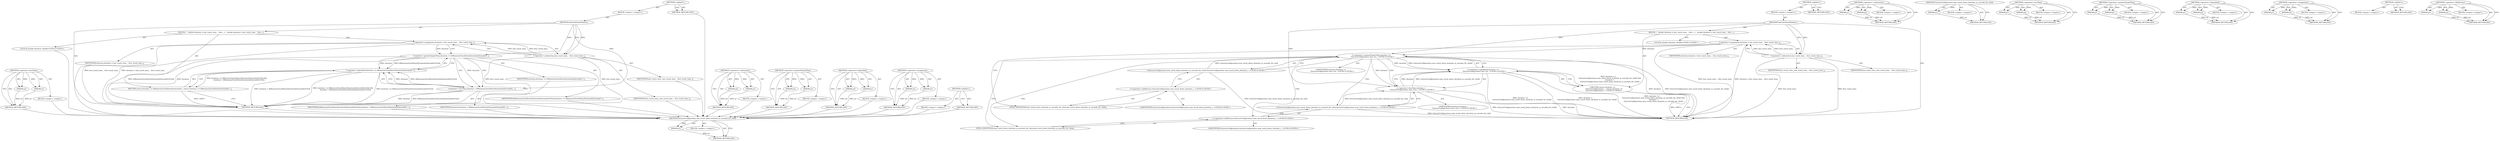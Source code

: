 digraph "&lt;operator&gt;.fieldAccess" {
vulnerable_63 [label=<(METHOD,&lt;operator&gt;.lessThan)>];
vulnerable_64 [label=<(PARAM,p1)>];
vulnerable_65 [label=<(PARAM,p2)>];
vulnerable_66 [label=<(BLOCK,&lt;empty&gt;,&lt;empty&gt;)>];
vulnerable_67 [label=<(METHOD_RETURN,ANY)>];
vulnerable_6 [label=<(METHOD,&lt;global&gt;)<SUB>1</SUB>>];
vulnerable_7 [label=<(BLOCK,&lt;empty&gt;,&lt;empty&gt;)<SUB>1</SUB>>];
vulnerable_8 [label=<(METHOD,IsInClickTimeWindow)<SUB>1</SUB>>];
vulnerable_9 [label=<(BLOCK,{
   double duration = last_touch_time_ - first...,{
   double duration = last_touch_time_ - first...)<SUB>1</SUB>>];
vulnerable_10 [label="<(LOCAL,double duration: double)<SUB>2</SUB>>"];
vulnerable_11 [label=<(&lt;operator&gt;.assignment,duration = last_touch_time_ - first_touch_time_)<SUB>2</SUB>>];
vulnerable_12 [label=<(IDENTIFIER,duration,duration = last_touch_time_ - first_touch_time_)<SUB>2</SUB>>];
vulnerable_13 [label=<(&lt;operator&gt;.subtraction,last_touch_time_ - first_touch_time_)<SUB>2</SUB>>];
vulnerable_14 [label=<(IDENTIFIER,last_touch_time_,last_touch_time_ - first_touch_time_)<SUB>2</SUB>>];
vulnerable_15 [label=<(IDENTIFIER,first_touch_time_,last_touch_time_ - first_touch_time_)<SUB>2</SUB>>];
vulnerable_16 [label=<(RETURN,return duration &gt;= kMinimumTouchDownDurationInS...,return duration &gt;= kMinimumTouchDownDurationInS...)<SUB>3</SUB>>];
vulnerable_17 [label=<(&lt;operator&gt;.logicalAnd,duration &gt;= kMinimumTouchDownDurationInSecondsF...)<SUB>3</SUB>>];
vulnerable_18 [label=<(&lt;operator&gt;.greaterEqualsThan,duration &gt;= kMinimumTouchDownDurationInSecondsF...)<SUB>3</SUB>>];
vulnerable_19 [label=<(IDENTIFIER,duration,duration &gt;= kMinimumTouchDownDurationInSecondsF...)<SUB>3</SUB>>];
vulnerable_20 [label=<(IDENTIFIER,kMinimumTouchDownDurationInSecondsForClick,duration &gt;= kMinimumTouchDownDurationInSecondsF...)<SUB>3</SUB>>];
vulnerable_21 [label=<(&lt;operator&gt;.lessThan,duration &lt; kMaximumTouchDownDurationInSecondsFo...)<SUB>4</SUB>>];
vulnerable_22 [label=<(IDENTIFIER,duration,duration &lt; kMaximumTouchDownDurationInSecondsFo...)<SUB>4</SUB>>];
vulnerable_23 [label=<(IDENTIFIER,kMaximumTouchDownDurationInSecondsForClick,duration &lt; kMaximumTouchDownDurationInSecondsFo...)<SUB>4</SUB>>];
vulnerable_24 [label=<(METHOD_RETURN,bool)<SUB>1</SUB>>];
vulnerable_26 [label=<(METHOD_RETURN,ANY)<SUB>1</SUB>>];
vulnerable_48 [label=<(METHOD,&lt;operator&gt;.subtraction)>];
vulnerable_49 [label=<(PARAM,p1)>];
vulnerable_50 [label=<(PARAM,p2)>];
vulnerable_51 [label=<(BLOCK,&lt;empty&gt;,&lt;empty&gt;)>];
vulnerable_52 [label=<(METHOD_RETURN,ANY)>];
vulnerable_58 [label=<(METHOD,&lt;operator&gt;.greaterEqualsThan)>];
vulnerable_59 [label=<(PARAM,p1)>];
vulnerable_60 [label=<(PARAM,p2)>];
vulnerable_61 [label=<(BLOCK,&lt;empty&gt;,&lt;empty&gt;)>];
vulnerable_62 [label=<(METHOD_RETURN,ANY)>];
vulnerable_53 [label=<(METHOD,&lt;operator&gt;.logicalAnd)>];
vulnerable_54 [label=<(PARAM,p1)>];
vulnerable_55 [label=<(PARAM,p2)>];
vulnerable_56 [label=<(BLOCK,&lt;empty&gt;,&lt;empty&gt;)>];
vulnerable_57 [label=<(METHOD_RETURN,ANY)>];
vulnerable_43 [label=<(METHOD,&lt;operator&gt;.assignment)>];
vulnerable_44 [label=<(PARAM,p1)>];
vulnerable_45 [label=<(PARAM,p2)>];
vulnerable_46 [label=<(BLOCK,&lt;empty&gt;,&lt;empty&gt;)>];
vulnerable_47 [label=<(METHOD_RETURN,ANY)>];
vulnerable_37 [label=<(METHOD,&lt;global&gt;)<SUB>1</SUB>>];
vulnerable_38 [label=<(BLOCK,&lt;empty&gt;,&lt;empty&gt;)>];
vulnerable_39 [label=<(METHOD_RETURN,ANY)>];
fixed_69 [label=<(METHOD,GestureConfiguration.min_touch_down_duration_in_seconds_for_click)>];
fixed_70 [label=<(PARAM,p1)>];
fixed_71 [label=<(BLOCK,&lt;empty&gt;,&lt;empty&gt;)>];
fixed_72 [label=<(METHOD_RETURN,ANY)>];
fixed_6 [label=<(METHOD,&lt;global&gt;)<SUB>1</SUB>>];
fixed_7 [label=<(BLOCK,&lt;empty&gt;,&lt;empty&gt;)<SUB>1</SUB>>];
fixed_8 [label=<(METHOD,IsInClickTimeWindow)<SUB>1</SUB>>];
fixed_9 [label=<(BLOCK,{
   double duration = last_touch_time_ - first...,{
   double duration = last_touch_time_ - first...)<SUB>1</SUB>>];
fixed_10 [label="<(LOCAL,double duration: double)<SUB>2</SUB>>"];
fixed_11 [label=<(&lt;operator&gt;.assignment,duration = last_touch_time_ - first_touch_time_)<SUB>2</SUB>>];
fixed_12 [label=<(IDENTIFIER,duration,duration = last_touch_time_ - first_touch_time_)<SUB>2</SUB>>];
fixed_13 [label=<(&lt;operator&gt;.subtraction,last_touch_time_ - first_touch_time_)<SUB>2</SUB>>];
fixed_14 [label=<(IDENTIFIER,last_touch_time_,last_touch_time_ - first_touch_time_)<SUB>2</SUB>>];
fixed_15 [label=<(IDENTIFIER,first_touch_time_,last_touch_time_ - first_touch_time_)<SUB>2</SUB>>];
fixed_16 [label="<(RETURN,return duration &gt;=
      GestureConfiguration::...,return duration &gt;=
      GestureConfiguration::...)<SUB>3</SUB>>"];
fixed_17 [label="<(&lt;operator&gt;.logicalAnd,duration &gt;=
      GestureConfiguration::min_tou...)<SUB>3</SUB>>"];
fixed_18 [label="<(&lt;operator&gt;.greaterEqualsThan,duration &gt;=
      GestureConfiguration::min_tou...)<SUB>3</SUB>>"];
fixed_19 [label="<(IDENTIFIER,duration,duration &gt;=
      GestureConfiguration::min_tou...)<SUB>3</SUB>>"];
fixed_20 [label="<(GestureConfiguration.min_touch_down_duration_in_seconds_for_click,GestureConfiguration::min_touch_down_duration_i...)<SUB>4</SUB>>"];
fixed_21 [label="<(&lt;operator&gt;.fieldAccess,GestureConfiguration::min_touch_down_duration_i...)<SUB>4</SUB>>"];
fixed_22 [label="<(IDENTIFIER,GestureConfiguration,GestureConfiguration::min_touch_down_duration_i...)<SUB>4</SUB>>"];
fixed_23 [label=<(FIELD_IDENTIFIER,min_touch_down_duration_in_seconds_for_click,min_touch_down_duration_in_seconds_for_click)<SUB>4</SUB>>];
fixed_24 [label="<(&lt;operator&gt;.lessThan,duration &lt;
      GestureConfiguration::max_touc...)<SUB>5</SUB>>"];
fixed_25 [label="<(IDENTIFIER,duration,duration &lt;
      GestureConfiguration::max_touc...)<SUB>5</SUB>>"];
fixed_26 [label="<(GestureConfiguration.max_touch_down_duration_in_seconds_for_click,GestureConfiguration::max_touch_down_duration_i...)<SUB>6</SUB>>"];
fixed_27 [label="<(&lt;operator&gt;.fieldAccess,GestureConfiguration::max_touch_down_duration_i...)<SUB>6</SUB>>"];
fixed_28 [label="<(IDENTIFIER,GestureConfiguration,GestureConfiguration::max_touch_down_duration_i...)<SUB>6</SUB>>"];
fixed_29 [label=<(FIELD_IDENTIFIER,max_touch_down_duration_in_seconds_for_click,max_touch_down_duration_in_seconds_for_click)<SUB>6</SUB>>];
fixed_30 [label=<(METHOD_RETURN,bool)<SUB>1</SUB>>];
fixed_32 [label=<(METHOD_RETURN,ANY)<SUB>1</SUB>>];
fixed_54 [label=<(METHOD,&lt;operator&gt;.subtraction)>];
fixed_55 [label=<(PARAM,p1)>];
fixed_56 [label=<(PARAM,p2)>];
fixed_57 [label=<(BLOCK,&lt;empty&gt;,&lt;empty&gt;)>];
fixed_58 [label=<(METHOD_RETURN,ANY)>];
fixed_83 [label=<(METHOD,GestureConfiguration.max_touch_down_duration_in_seconds_for_click)>];
fixed_84 [label=<(PARAM,p1)>];
fixed_85 [label=<(BLOCK,&lt;empty&gt;,&lt;empty&gt;)>];
fixed_86 [label=<(METHOD_RETURN,ANY)>];
fixed_78 [label=<(METHOD,&lt;operator&gt;.lessThan)>];
fixed_79 [label=<(PARAM,p1)>];
fixed_80 [label=<(PARAM,p2)>];
fixed_81 [label=<(BLOCK,&lt;empty&gt;,&lt;empty&gt;)>];
fixed_82 [label=<(METHOD_RETURN,ANY)>];
fixed_64 [label=<(METHOD,&lt;operator&gt;.greaterEqualsThan)>];
fixed_65 [label=<(PARAM,p1)>];
fixed_66 [label=<(PARAM,p2)>];
fixed_67 [label=<(BLOCK,&lt;empty&gt;,&lt;empty&gt;)>];
fixed_68 [label=<(METHOD_RETURN,ANY)>];
fixed_59 [label=<(METHOD,&lt;operator&gt;.logicalAnd)>];
fixed_60 [label=<(PARAM,p1)>];
fixed_61 [label=<(PARAM,p2)>];
fixed_62 [label=<(BLOCK,&lt;empty&gt;,&lt;empty&gt;)>];
fixed_63 [label=<(METHOD_RETURN,ANY)>];
fixed_49 [label=<(METHOD,&lt;operator&gt;.assignment)>];
fixed_50 [label=<(PARAM,p1)>];
fixed_51 [label=<(PARAM,p2)>];
fixed_52 [label=<(BLOCK,&lt;empty&gt;,&lt;empty&gt;)>];
fixed_53 [label=<(METHOD_RETURN,ANY)>];
fixed_43 [label=<(METHOD,&lt;global&gt;)<SUB>1</SUB>>];
fixed_44 [label=<(BLOCK,&lt;empty&gt;,&lt;empty&gt;)>];
fixed_45 [label=<(METHOD_RETURN,ANY)>];
fixed_73 [label=<(METHOD,&lt;operator&gt;.fieldAccess)>];
fixed_74 [label=<(PARAM,p1)>];
fixed_75 [label=<(PARAM,p2)>];
fixed_76 [label=<(BLOCK,&lt;empty&gt;,&lt;empty&gt;)>];
fixed_77 [label=<(METHOD_RETURN,ANY)>];
vulnerable_63 -> vulnerable_64  [key=0, label="AST: "];
vulnerable_63 -> vulnerable_64  [key=1, label="DDG: "];
vulnerable_63 -> vulnerable_66  [key=0, label="AST: "];
vulnerable_63 -> vulnerable_65  [key=0, label="AST: "];
vulnerable_63 -> vulnerable_65  [key=1, label="DDG: "];
vulnerable_63 -> vulnerable_67  [key=0, label="AST: "];
vulnerable_63 -> vulnerable_67  [key=1, label="CFG: "];
vulnerable_64 -> vulnerable_67  [key=0, label="DDG: p1"];
vulnerable_65 -> vulnerable_67  [key=0, label="DDG: p2"];
vulnerable_66 -> fixed_69  [key=0];
vulnerable_67 -> fixed_69  [key=0];
vulnerable_6 -> vulnerable_7  [key=0, label="AST: "];
vulnerable_6 -> vulnerable_26  [key=0, label="AST: "];
vulnerable_6 -> vulnerable_26  [key=1, label="CFG: "];
vulnerable_7 -> vulnerable_8  [key=0, label="AST: "];
vulnerable_8 -> vulnerable_9  [key=0, label="AST: "];
vulnerable_8 -> vulnerable_24  [key=0, label="AST: "];
vulnerable_8 -> vulnerable_13  [key=0, label="CFG: "];
vulnerable_8 -> vulnerable_13  [key=1, label="DDG: "];
vulnerable_8 -> vulnerable_18  [key=0, label="DDG: "];
vulnerable_8 -> vulnerable_21  [key=0, label="DDG: "];
vulnerable_9 -> vulnerable_10  [key=0, label="AST: "];
vulnerable_9 -> vulnerable_11  [key=0, label="AST: "];
vulnerable_9 -> vulnerable_16  [key=0, label="AST: "];
vulnerable_10 -> fixed_69  [key=0];
vulnerable_11 -> vulnerable_12  [key=0, label="AST: "];
vulnerable_11 -> vulnerable_13  [key=0, label="AST: "];
vulnerable_11 -> vulnerable_18  [key=0, label="CFG: "];
vulnerable_11 -> vulnerable_18  [key=1, label="DDG: duration"];
vulnerable_11 -> vulnerable_24  [key=0, label="DDG: last_touch_time_ - first_touch_time_"];
vulnerable_11 -> vulnerable_24  [key=1, label="DDG: duration = last_touch_time_ - first_touch_time_"];
vulnerable_12 -> fixed_69  [key=0];
vulnerable_13 -> vulnerable_14  [key=0, label="AST: "];
vulnerable_13 -> vulnerable_15  [key=0, label="AST: "];
vulnerable_13 -> vulnerable_11  [key=0, label="CFG: "];
vulnerable_13 -> vulnerable_11  [key=1, label="DDG: last_touch_time_"];
vulnerable_13 -> vulnerable_11  [key=2, label="DDG: first_touch_time_"];
vulnerable_13 -> vulnerable_24  [key=0, label="DDG: last_touch_time_"];
vulnerable_13 -> vulnerable_24  [key=1, label="DDG: first_touch_time_"];
vulnerable_14 -> fixed_69  [key=0];
vulnerable_15 -> fixed_69  [key=0];
vulnerable_16 -> vulnerable_17  [key=0, label="AST: "];
vulnerable_16 -> vulnerable_24  [key=0, label="CFG: "];
vulnerable_16 -> vulnerable_24  [key=1, label="DDG: &lt;RET&gt;"];
vulnerable_17 -> vulnerable_18  [key=0, label="AST: "];
vulnerable_17 -> vulnerable_21  [key=0, label="AST: "];
vulnerable_17 -> vulnerable_16  [key=0, label="CFG: "];
vulnerable_17 -> vulnerable_16  [key=1, label="DDG: duration &gt;= kMinimumTouchDownDurationInSecondsForClick &amp;&amp;
         duration &lt; kMaximumTouchDownDurationInSecondsForClick"];
vulnerable_17 -> vulnerable_24  [key=0, label="DDG: duration &gt;= kMinimumTouchDownDurationInSecondsForClick"];
vulnerable_17 -> vulnerable_24  [key=1, label="DDG: duration &lt; kMaximumTouchDownDurationInSecondsForClick"];
vulnerable_17 -> vulnerable_24  [key=2, label="DDG: duration &gt;= kMinimumTouchDownDurationInSecondsForClick &amp;&amp;
         duration &lt; kMaximumTouchDownDurationInSecondsForClick"];
vulnerable_18 -> vulnerable_19  [key=0, label="AST: "];
vulnerable_18 -> vulnerable_20  [key=0, label="AST: "];
vulnerable_18 -> vulnerable_17  [key=0, label="CFG: "];
vulnerable_18 -> vulnerable_17  [key=1, label="DDG: duration"];
vulnerable_18 -> vulnerable_17  [key=2, label="DDG: kMinimumTouchDownDurationInSecondsForClick"];
vulnerable_18 -> vulnerable_21  [key=0, label="CFG: "];
vulnerable_18 -> vulnerable_21  [key=1, label="DDG: duration"];
vulnerable_18 -> vulnerable_21  [key=2, label="CDG: "];
vulnerable_18 -> vulnerable_24  [key=0, label="DDG: duration"];
vulnerable_18 -> vulnerable_24  [key=1, label="DDG: kMinimumTouchDownDurationInSecondsForClick"];
vulnerable_19 -> fixed_69  [key=0];
vulnerable_20 -> fixed_69  [key=0];
vulnerable_21 -> vulnerable_22  [key=0, label="AST: "];
vulnerable_21 -> vulnerable_23  [key=0, label="AST: "];
vulnerable_21 -> vulnerable_17  [key=0, label="CFG: "];
vulnerable_21 -> vulnerable_17  [key=1, label="DDG: duration"];
vulnerable_21 -> vulnerable_17  [key=2, label="DDG: kMaximumTouchDownDurationInSecondsForClick"];
vulnerable_21 -> vulnerable_24  [key=0, label="DDG: duration"];
vulnerable_21 -> vulnerable_24  [key=1, label="DDG: kMaximumTouchDownDurationInSecondsForClick"];
vulnerable_22 -> fixed_69  [key=0];
vulnerable_23 -> fixed_69  [key=0];
vulnerable_24 -> fixed_69  [key=0];
vulnerable_26 -> fixed_69  [key=0];
vulnerable_48 -> vulnerable_49  [key=0, label="AST: "];
vulnerable_48 -> vulnerable_49  [key=1, label="DDG: "];
vulnerable_48 -> vulnerable_51  [key=0, label="AST: "];
vulnerable_48 -> vulnerable_50  [key=0, label="AST: "];
vulnerable_48 -> vulnerable_50  [key=1, label="DDG: "];
vulnerable_48 -> vulnerable_52  [key=0, label="AST: "];
vulnerable_48 -> vulnerable_52  [key=1, label="CFG: "];
vulnerable_49 -> vulnerable_52  [key=0, label="DDG: p1"];
vulnerable_50 -> vulnerable_52  [key=0, label="DDG: p2"];
vulnerable_51 -> fixed_69  [key=0];
vulnerable_52 -> fixed_69  [key=0];
vulnerable_58 -> vulnerable_59  [key=0, label="AST: "];
vulnerable_58 -> vulnerable_59  [key=1, label="DDG: "];
vulnerable_58 -> vulnerable_61  [key=0, label="AST: "];
vulnerable_58 -> vulnerable_60  [key=0, label="AST: "];
vulnerable_58 -> vulnerable_60  [key=1, label="DDG: "];
vulnerable_58 -> vulnerable_62  [key=0, label="AST: "];
vulnerable_58 -> vulnerable_62  [key=1, label="CFG: "];
vulnerable_59 -> vulnerable_62  [key=0, label="DDG: p1"];
vulnerable_60 -> vulnerable_62  [key=0, label="DDG: p2"];
vulnerable_61 -> fixed_69  [key=0];
vulnerable_62 -> fixed_69  [key=0];
vulnerable_53 -> vulnerable_54  [key=0, label="AST: "];
vulnerable_53 -> vulnerable_54  [key=1, label="DDG: "];
vulnerable_53 -> vulnerable_56  [key=0, label="AST: "];
vulnerable_53 -> vulnerable_55  [key=0, label="AST: "];
vulnerable_53 -> vulnerable_55  [key=1, label="DDG: "];
vulnerable_53 -> vulnerable_57  [key=0, label="AST: "];
vulnerable_53 -> vulnerable_57  [key=1, label="CFG: "];
vulnerable_54 -> vulnerable_57  [key=0, label="DDG: p1"];
vulnerable_55 -> vulnerable_57  [key=0, label="DDG: p2"];
vulnerable_56 -> fixed_69  [key=0];
vulnerable_57 -> fixed_69  [key=0];
vulnerable_43 -> vulnerable_44  [key=0, label="AST: "];
vulnerable_43 -> vulnerable_44  [key=1, label="DDG: "];
vulnerable_43 -> vulnerable_46  [key=0, label="AST: "];
vulnerable_43 -> vulnerable_45  [key=0, label="AST: "];
vulnerable_43 -> vulnerable_45  [key=1, label="DDG: "];
vulnerable_43 -> vulnerable_47  [key=0, label="AST: "];
vulnerable_43 -> vulnerable_47  [key=1, label="CFG: "];
vulnerable_44 -> vulnerable_47  [key=0, label="DDG: p1"];
vulnerable_45 -> vulnerable_47  [key=0, label="DDG: p2"];
vulnerable_46 -> fixed_69  [key=0];
vulnerable_47 -> fixed_69  [key=0];
vulnerable_37 -> vulnerable_38  [key=0, label="AST: "];
vulnerable_37 -> vulnerable_39  [key=0, label="AST: "];
vulnerable_37 -> vulnerable_39  [key=1, label="CFG: "];
vulnerable_38 -> fixed_69  [key=0];
vulnerable_39 -> fixed_69  [key=0];
fixed_69 -> fixed_70  [key=0, label="AST: "];
fixed_69 -> fixed_70  [key=1, label="DDG: "];
fixed_69 -> fixed_71  [key=0, label="AST: "];
fixed_69 -> fixed_72  [key=0, label="AST: "];
fixed_69 -> fixed_72  [key=1, label="CFG: "];
fixed_70 -> fixed_72  [key=0, label="DDG: p1"];
fixed_6 -> fixed_7  [key=0, label="AST: "];
fixed_6 -> fixed_32  [key=0, label="AST: "];
fixed_6 -> fixed_32  [key=1, label="CFG: "];
fixed_7 -> fixed_8  [key=0, label="AST: "];
fixed_8 -> fixed_9  [key=0, label="AST: "];
fixed_8 -> fixed_30  [key=0, label="AST: "];
fixed_8 -> fixed_13  [key=0, label="CFG: "];
fixed_8 -> fixed_13  [key=1, label="DDG: "];
fixed_8 -> fixed_18  [key=0, label="DDG: "];
fixed_8 -> fixed_24  [key=0, label="DDG: "];
fixed_9 -> fixed_10  [key=0, label="AST: "];
fixed_9 -> fixed_11  [key=0, label="AST: "];
fixed_9 -> fixed_16  [key=0, label="AST: "];
fixed_11 -> fixed_12  [key=0, label="AST: "];
fixed_11 -> fixed_13  [key=0, label="AST: "];
fixed_11 -> fixed_23  [key=0, label="CFG: "];
fixed_11 -> fixed_30  [key=0, label="DDG: last_touch_time_ - first_touch_time_"];
fixed_11 -> fixed_30  [key=1, label="DDG: duration = last_touch_time_ - first_touch_time_"];
fixed_11 -> fixed_18  [key=0, label="DDG: duration"];
fixed_13 -> fixed_14  [key=0, label="AST: "];
fixed_13 -> fixed_15  [key=0, label="AST: "];
fixed_13 -> fixed_11  [key=0, label="CFG: "];
fixed_13 -> fixed_11  [key=1, label="DDG: last_touch_time_"];
fixed_13 -> fixed_11  [key=2, label="DDG: first_touch_time_"];
fixed_13 -> fixed_30  [key=0, label="DDG: last_touch_time_"];
fixed_13 -> fixed_30  [key=1, label="DDG: first_touch_time_"];
fixed_16 -> fixed_17  [key=0, label="AST: "];
fixed_16 -> fixed_30  [key=0, label="CFG: "];
fixed_16 -> fixed_30  [key=1, label="DDG: &lt;RET&gt;"];
fixed_17 -> fixed_18  [key=0, label="AST: "];
fixed_17 -> fixed_24  [key=0, label="AST: "];
fixed_17 -> fixed_16  [key=0, label="CFG: "];
fixed_17 -> fixed_16  [key=1, label="DDG: duration &gt;=
      GestureConfiguration::min_touch_down_duration_in_seconds_for_click() &amp;&amp;
      duration &lt;
      GestureConfiguration::max_touch_down_duration_in_seconds_for_click()"];
fixed_17 -> fixed_30  [key=0, label="DDG: duration &gt;=
      GestureConfiguration::min_touch_down_duration_in_seconds_for_click()"];
fixed_17 -> fixed_30  [key=1, label="DDG: duration &lt;
      GestureConfiguration::max_touch_down_duration_in_seconds_for_click()"];
fixed_17 -> fixed_30  [key=2, label="DDG: duration &gt;=
      GestureConfiguration::min_touch_down_duration_in_seconds_for_click() &amp;&amp;
      duration &lt;
      GestureConfiguration::max_touch_down_duration_in_seconds_for_click()"];
fixed_18 -> fixed_19  [key=0, label="AST: "];
fixed_18 -> fixed_20  [key=0, label="AST: "];
fixed_18 -> fixed_17  [key=0, label="CFG: "];
fixed_18 -> fixed_17  [key=1, label="DDG: duration"];
fixed_18 -> fixed_17  [key=2, label="DDG: GestureConfiguration::min_touch_down_duration_in_seconds_for_click()"];
fixed_18 -> fixed_29  [key=0, label="CFG: "];
fixed_18 -> fixed_29  [key=1, label="CDG: "];
fixed_18 -> fixed_30  [key=0, label="DDG: duration"];
fixed_18 -> fixed_30  [key=1, label="DDG: GestureConfiguration::min_touch_down_duration_in_seconds_for_click()"];
fixed_18 -> fixed_24  [key=0, label="DDG: duration"];
fixed_18 -> fixed_24  [key=1, label="CDG: "];
fixed_18 -> fixed_26  [key=0, label="CDG: "];
fixed_18 -> fixed_27  [key=0, label="CDG: "];
fixed_20 -> fixed_21  [key=0, label="AST: "];
fixed_20 -> fixed_18  [key=0, label="CFG: "];
fixed_20 -> fixed_18  [key=1, label="DDG: GestureConfiguration::min_touch_down_duration_in_seconds_for_click"];
fixed_20 -> fixed_30  [key=0, label="DDG: GestureConfiguration::min_touch_down_duration_in_seconds_for_click"];
fixed_21 -> fixed_22  [key=0, label="AST: "];
fixed_21 -> fixed_23  [key=0, label="AST: "];
fixed_21 -> fixed_20  [key=0, label="CFG: "];
fixed_23 -> fixed_21  [key=0, label="CFG: "];
fixed_24 -> fixed_25  [key=0, label="AST: "];
fixed_24 -> fixed_26  [key=0, label="AST: "];
fixed_24 -> fixed_17  [key=0, label="CFG: "];
fixed_24 -> fixed_17  [key=1, label="DDG: duration"];
fixed_24 -> fixed_17  [key=2, label="DDG: GestureConfiguration::max_touch_down_duration_in_seconds_for_click()"];
fixed_24 -> fixed_30  [key=0, label="DDG: duration"];
fixed_24 -> fixed_30  [key=1, label="DDG: GestureConfiguration::max_touch_down_duration_in_seconds_for_click()"];
fixed_26 -> fixed_27  [key=0, label="AST: "];
fixed_26 -> fixed_24  [key=0, label="CFG: "];
fixed_26 -> fixed_24  [key=1, label="DDG: GestureConfiguration::max_touch_down_duration_in_seconds_for_click"];
fixed_26 -> fixed_30  [key=0, label="DDG: GestureConfiguration::max_touch_down_duration_in_seconds_for_click"];
fixed_27 -> fixed_28  [key=0, label="AST: "];
fixed_27 -> fixed_29  [key=0, label="AST: "];
fixed_27 -> fixed_26  [key=0, label="CFG: "];
fixed_29 -> fixed_27  [key=0, label="CFG: "];
fixed_54 -> fixed_55  [key=0, label="AST: "];
fixed_54 -> fixed_55  [key=1, label="DDG: "];
fixed_54 -> fixed_57  [key=0, label="AST: "];
fixed_54 -> fixed_56  [key=0, label="AST: "];
fixed_54 -> fixed_56  [key=1, label="DDG: "];
fixed_54 -> fixed_58  [key=0, label="AST: "];
fixed_54 -> fixed_58  [key=1, label="CFG: "];
fixed_55 -> fixed_58  [key=0, label="DDG: p1"];
fixed_56 -> fixed_58  [key=0, label="DDG: p2"];
fixed_83 -> fixed_84  [key=0, label="AST: "];
fixed_83 -> fixed_84  [key=1, label="DDG: "];
fixed_83 -> fixed_85  [key=0, label="AST: "];
fixed_83 -> fixed_86  [key=0, label="AST: "];
fixed_83 -> fixed_86  [key=1, label="CFG: "];
fixed_84 -> fixed_86  [key=0, label="DDG: p1"];
fixed_78 -> fixed_79  [key=0, label="AST: "];
fixed_78 -> fixed_79  [key=1, label="DDG: "];
fixed_78 -> fixed_81  [key=0, label="AST: "];
fixed_78 -> fixed_80  [key=0, label="AST: "];
fixed_78 -> fixed_80  [key=1, label="DDG: "];
fixed_78 -> fixed_82  [key=0, label="AST: "];
fixed_78 -> fixed_82  [key=1, label="CFG: "];
fixed_79 -> fixed_82  [key=0, label="DDG: p1"];
fixed_80 -> fixed_82  [key=0, label="DDG: p2"];
fixed_64 -> fixed_65  [key=0, label="AST: "];
fixed_64 -> fixed_65  [key=1, label="DDG: "];
fixed_64 -> fixed_67  [key=0, label="AST: "];
fixed_64 -> fixed_66  [key=0, label="AST: "];
fixed_64 -> fixed_66  [key=1, label="DDG: "];
fixed_64 -> fixed_68  [key=0, label="AST: "];
fixed_64 -> fixed_68  [key=1, label="CFG: "];
fixed_65 -> fixed_68  [key=0, label="DDG: p1"];
fixed_66 -> fixed_68  [key=0, label="DDG: p2"];
fixed_59 -> fixed_60  [key=0, label="AST: "];
fixed_59 -> fixed_60  [key=1, label="DDG: "];
fixed_59 -> fixed_62  [key=0, label="AST: "];
fixed_59 -> fixed_61  [key=0, label="AST: "];
fixed_59 -> fixed_61  [key=1, label="DDG: "];
fixed_59 -> fixed_63  [key=0, label="AST: "];
fixed_59 -> fixed_63  [key=1, label="CFG: "];
fixed_60 -> fixed_63  [key=0, label="DDG: p1"];
fixed_61 -> fixed_63  [key=0, label="DDG: p2"];
fixed_49 -> fixed_50  [key=0, label="AST: "];
fixed_49 -> fixed_50  [key=1, label="DDG: "];
fixed_49 -> fixed_52  [key=0, label="AST: "];
fixed_49 -> fixed_51  [key=0, label="AST: "];
fixed_49 -> fixed_51  [key=1, label="DDG: "];
fixed_49 -> fixed_53  [key=0, label="AST: "];
fixed_49 -> fixed_53  [key=1, label="CFG: "];
fixed_50 -> fixed_53  [key=0, label="DDG: p1"];
fixed_51 -> fixed_53  [key=0, label="DDG: p2"];
fixed_43 -> fixed_44  [key=0, label="AST: "];
fixed_43 -> fixed_45  [key=0, label="AST: "];
fixed_43 -> fixed_45  [key=1, label="CFG: "];
fixed_73 -> fixed_74  [key=0, label="AST: "];
fixed_73 -> fixed_74  [key=1, label="DDG: "];
fixed_73 -> fixed_76  [key=0, label="AST: "];
fixed_73 -> fixed_75  [key=0, label="AST: "];
fixed_73 -> fixed_75  [key=1, label="DDG: "];
fixed_73 -> fixed_77  [key=0, label="AST: "];
fixed_73 -> fixed_77  [key=1, label="CFG: "];
fixed_74 -> fixed_77  [key=0, label="DDG: p1"];
fixed_75 -> fixed_77  [key=0, label="DDG: p2"];
}
